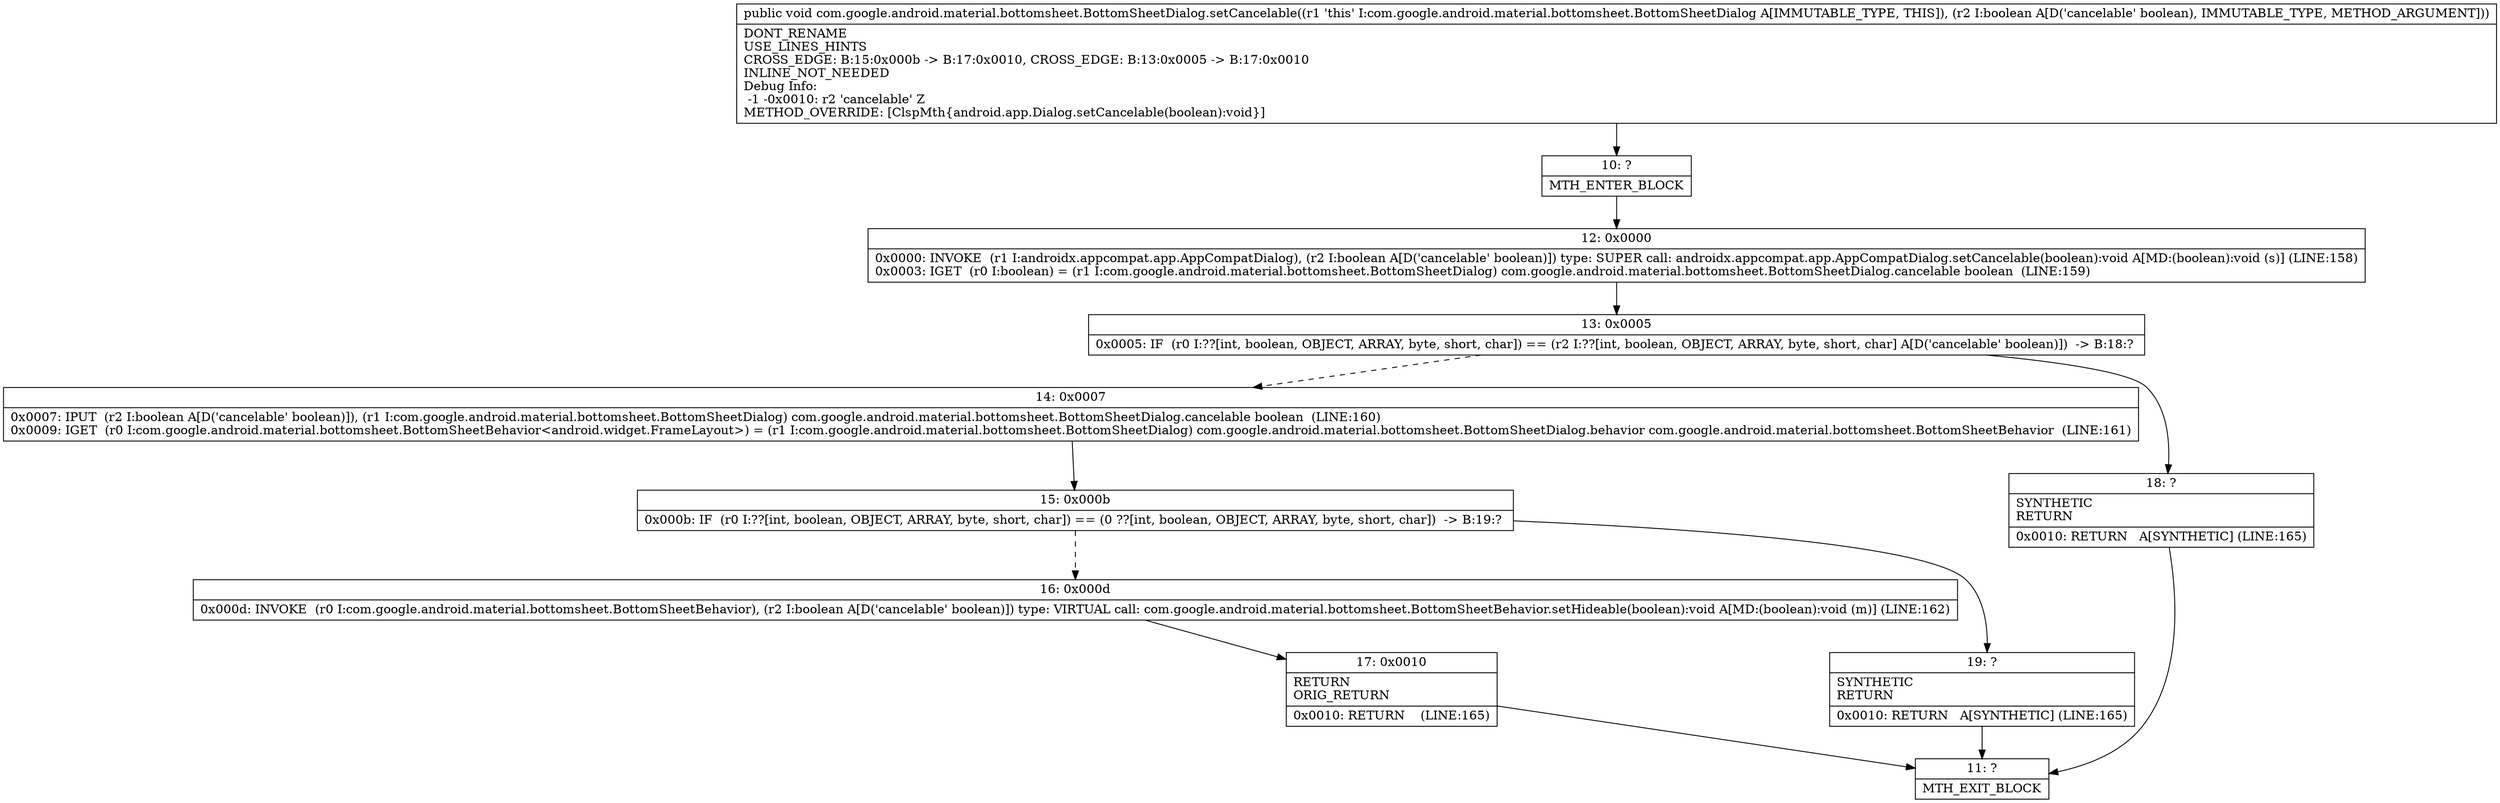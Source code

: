 digraph "CFG forcom.google.android.material.bottomsheet.BottomSheetDialog.setCancelable(Z)V" {
Node_10 [shape=record,label="{10\:\ ?|MTH_ENTER_BLOCK\l}"];
Node_12 [shape=record,label="{12\:\ 0x0000|0x0000: INVOKE  (r1 I:androidx.appcompat.app.AppCompatDialog), (r2 I:boolean A[D('cancelable' boolean)]) type: SUPER call: androidx.appcompat.app.AppCompatDialog.setCancelable(boolean):void A[MD:(boolean):void (s)] (LINE:158)\l0x0003: IGET  (r0 I:boolean) = (r1 I:com.google.android.material.bottomsheet.BottomSheetDialog) com.google.android.material.bottomsheet.BottomSheetDialog.cancelable boolean  (LINE:159)\l}"];
Node_13 [shape=record,label="{13\:\ 0x0005|0x0005: IF  (r0 I:??[int, boolean, OBJECT, ARRAY, byte, short, char]) == (r2 I:??[int, boolean, OBJECT, ARRAY, byte, short, char] A[D('cancelable' boolean)])  \-\> B:18:? \l}"];
Node_14 [shape=record,label="{14\:\ 0x0007|0x0007: IPUT  (r2 I:boolean A[D('cancelable' boolean)]), (r1 I:com.google.android.material.bottomsheet.BottomSheetDialog) com.google.android.material.bottomsheet.BottomSheetDialog.cancelable boolean  (LINE:160)\l0x0009: IGET  (r0 I:com.google.android.material.bottomsheet.BottomSheetBehavior\<android.widget.FrameLayout\>) = (r1 I:com.google.android.material.bottomsheet.BottomSheetDialog) com.google.android.material.bottomsheet.BottomSheetDialog.behavior com.google.android.material.bottomsheet.BottomSheetBehavior  (LINE:161)\l}"];
Node_15 [shape=record,label="{15\:\ 0x000b|0x000b: IF  (r0 I:??[int, boolean, OBJECT, ARRAY, byte, short, char]) == (0 ??[int, boolean, OBJECT, ARRAY, byte, short, char])  \-\> B:19:? \l}"];
Node_16 [shape=record,label="{16\:\ 0x000d|0x000d: INVOKE  (r0 I:com.google.android.material.bottomsheet.BottomSheetBehavior), (r2 I:boolean A[D('cancelable' boolean)]) type: VIRTUAL call: com.google.android.material.bottomsheet.BottomSheetBehavior.setHideable(boolean):void A[MD:(boolean):void (m)] (LINE:162)\l}"];
Node_17 [shape=record,label="{17\:\ 0x0010|RETURN\lORIG_RETURN\l|0x0010: RETURN    (LINE:165)\l}"];
Node_11 [shape=record,label="{11\:\ ?|MTH_EXIT_BLOCK\l}"];
Node_19 [shape=record,label="{19\:\ ?|SYNTHETIC\lRETURN\l|0x0010: RETURN   A[SYNTHETIC] (LINE:165)\l}"];
Node_18 [shape=record,label="{18\:\ ?|SYNTHETIC\lRETURN\l|0x0010: RETURN   A[SYNTHETIC] (LINE:165)\l}"];
MethodNode[shape=record,label="{public void com.google.android.material.bottomsheet.BottomSheetDialog.setCancelable((r1 'this' I:com.google.android.material.bottomsheet.BottomSheetDialog A[IMMUTABLE_TYPE, THIS]), (r2 I:boolean A[D('cancelable' boolean), IMMUTABLE_TYPE, METHOD_ARGUMENT]))  | DONT_RENAME\lUSE_LINES_HINTS\lCROSS_EDGE: B:15:0x000b \-\> B:17:0x0010, CROSS_EDGE: B:13:0x0005 \-\> B:17:0x0010\lINLINE_NOT_NEEDED\lDebug Info:\l  \-1 \-0x0010: r2 'cancelable' Z\lMETHOD_OVERRIDE: [ClspMth\{android.app.Dialog.setCancelable(boolean):void\}]\l}"];
MethodNode -> Node_10;Node_10 -> Node_12;
Node_12 -> Node_13;
Node_13 -> Node_14[style=dashed];
Node_13 -> Node_18;
Node_14 -> Node_15;
Node_15 -> Node_16[style=dashed];
Node_15 -> Node_19;
Node_16 -> Node_17;
Node_17 -> Node_11;
Node_19 -> Node_11;
Node_18 -> Node_11;
}

